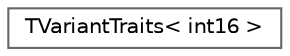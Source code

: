 digraph "Graphical Class Hierarchy"
{
 // INTERACTIVE_SVG=YES
 // LATEX_PDF_SIZE
  bgcolor="transparent";
  edge [fontname=Helvetica,fontsize=10,labelfontname=Helvetica,labelfontsize=10];
  node [fontname=Helvetica,fontsize=10,shape=box,height=0.2,width=0.4];
  rankdir="LR";
  Node0 [id="Node000000",label="TVariantTraits\< int16 \>",height=0.2,width=0.4,color="grey40", fillcolor="white", style="filled",URL="$d3/d8c/structTVariantTraits_3_01int16_01_4.html",tooltip="Implements variant type traits for the built-in int16 type."];
}
